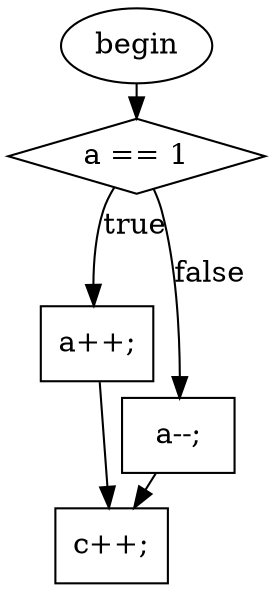 digraph G{
ranksep = 0.1;
nodesep = 0.1;
F0T0[ shape=ellipse, label="begin", style="filled", fillcolor="white"]
F52T137[ shape=diamond, label="a == 1", style="filled", fillcolor="white"]
F80T83[ shape=box, label="a++;", style="filled", fillcolor="white"]
F120T123[ shape=box, label="a--;", style="filled", fillcolor="white"]
F151T154[ shape=box, label="c++;", style="filled", fillcolor="white"]
F0T0 -> F52T137
F120T123 -> F151T154
F52T137 -> F80T83[label="true", minlen=1]
F52T137 -> F120T123[label="false", minlen=2]
F80T83 -> F151T154
}
